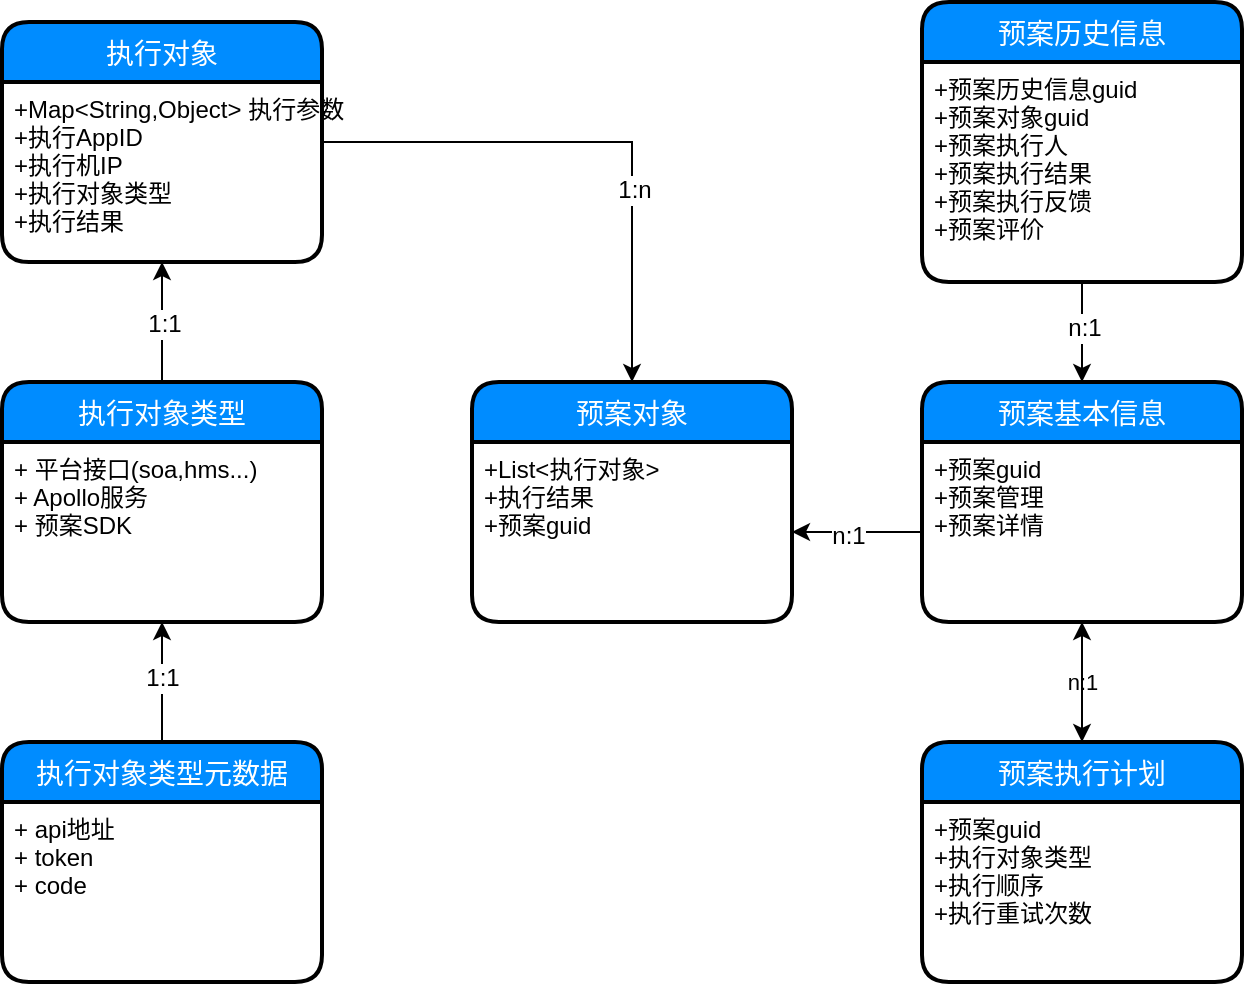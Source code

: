 <mxfile version="12.2.3" type="github" pages="1">
  <diagram id="NSbflitY-tYtNRr4l-NA" name="第 1 页">
    <mxGraphModel dx="1426" dy="691" grid="1" gridSize="10" guides="1" tooltips="1" connect="1" arrows="1" fold="1" page="1" pageScale="1" pageWidth="827" pageHeight="1169" math="0" shadow="0">
      <root>
        <mxCell id="0"/>
        <mxCell id="1" parent="0"/>
        <mxCell id="ZIxkbeb41OaZMTuJT8WW-12" style="edgeStyle=orthogonalEdgeStyle;rounded=0;orthogonalLoop=1;jettySize=auto;html=1;entryX=0.5;entryY=1;entryDx=0;entryDy=0;" parent="1" source="ZIxkbeb41OaZMTuJT8WW-1" target="ZIxkbeb41OaZMTuJT8WW-8" edge="1">
          <mxGeometry relative="1" as="geometry"/>
        </mxCell>
        <mxCell id="BQRRGRBqOkvHuoVR6yDj-5" value="1:1" style="text;html=1;resizable=0;points=[];align=center;verticalAlign=middle;labelBackgroundColor=#ffffff;" vertex="1" connectable="0" parent="ZIxkbeb41OaZMTuJT8WW-12">
          <mxGeometry x="0.067" relative="1" as="geometry">
            <mxPoint as="offset"/>
          </mxGeometry>
        </mxCell>
        <mxCell id="ZIxkbeb41OaZMTuJT8WW-1" value="执行对象类型元数据" style="swimlane;childLayout=stackLayout;horizontal=1;startSize=30;horizontalStack=0;fillColor=#008cff;fontColor=#FFFFFF;rounded=1;fontSize=14;fontStyle=0;strokeWidth=2;resizeParent=0;resizeLast=1;shadow=0;dashed=0;align=center;" parent="1" vertex="1">
          <mxGeometry x="120" y="480" width="160" height="120" as="geometry"/>
        </mxCell>
        <mxCell id="ZIxkbeb41OaZMTuJT8WW-2" value="+ api地址&#xa;+ token&#xa;+ code" style="align=left;strokeColor=none;fillColor=none;spacingLeft=4;fontSize=12;verticalAlign=top;resizable=0;rotatable=0;part=1;" parent="ZIxkbeb41OaZMTuJT8WW-1" vertex="1">
          <mxGeometry y="30" width="160" height="90" as="geometry"/>
        </mxCell>
        <mxCell id="ZIxkbeb41OaZMTuJT8WW-3" value="预案对象" style="swimlane;childLayout=stackLayout;horizontal=1;startSize=30;horizontalStack=0;fillColor=#008cff;fontColor=#FFFFFF;rounded=1;fontSize=14;fontStyle=0;strokeWidth=2;resizeParent=0;resizeLast=1;shadow=0;dashed=0;align=center;" parent="1" vertex="1">
          <mxGeometry x="355" y="300" width="160" height="120" as="geometry"/>
        </mxCell>
        <mxCell id="ZIxkbeb41OaZMTuJT8WW-4" value="+List&lt;执行对象&gt;&#xa;+执行结果&#xa;+预案guid&#xa;" style="align=left;strokeColor=none;fillColor=none;spacingLeft=4;fontSize=12;verticalAlign=top;resizable=0;rotatable=0;part=1;" parent="ZIxkbeb41OaZMTuJT8WW-3" vertex="1">
          <mxGeometry y="30" width="160" height="90" as="geometry"/>
        </mxCell>
        <mxCell id="ZIxkbeb41OaZMTuJT8WW-11" style="edgeStyle=orthogonalEdgeStyle;rounded=0;orthogonalLoop=1;jettySize=auto;html=1;entryX=0.5;entryY=0;entryDx=0;entryDy=0;" parent="1" source="ZIxkbeb41OaZMTuJT8WW-5" target="ZIxkbeb41OaZMTuJT8WW-3" edge="1">
          <mxGeometry relative="1" as="geometry"/>
        </mxCell>
        <mxCell id="BQRRGRBqOkvHuoVR6yDj-4" value="1:n" style="text;html=1;resizable=0;points=[];align=center;verticalAlign=middle;labelBackgroundColor=#ffffff;" vertex="1" connectable="0" parent="ZIxkbeb41OaZMTuJT8WW-11">
          <mxGeometry x="0.303" y="1" relative="1" as="geometry">
            <mxPoint as="offset"/>
          </mxGeometry>
        </mxCell>
        <mxCell id="ZIxkbeb41OaZMTuJT8WW-5" value="执行对象" style="swimlane;childLayout=stackLayout;horizontal=1;startSize=30;horizontalStack=0;fillColor=#008cff;fontColor=#FFFFFF;rounded=1;fontSize=14;fontStyle=0;strokeWidth=2;resizeParent=0;resizeLast=1;shadow=0;dashed=0;align=center;" parent="1" vertex="1">
          <mxGeometry x="120" y="120" width="160" height="120" as="geometry"/>
        </mxCell>
        <mxCell id="ZIxkbeb41OaZMTuJT8WW-6" value="+Map&lt;String,Object&gt; 执行参数&#xa;+执行AppID&#xa;+执行机IP&#xa;+执行对象类型&#xa;+执行结果" style="align=left;strokeColor=none;fillColor=none;spacingLeft=4;fontSize=12;verticalAlign=top;resizable=0;rotatable=0;part=1;" parent="ZIxkbeb41OaZMTuJT8WW-5" vertex="1">
          <mxGeometry y="30" width="160" height="90" as="geometry"/>
        </mxCell>
        <mxCell id="ZIxkbeb41OaZMTuJT8WW-7" value="执行对象类型" style="swimlane;childLayout=stackLayout;horizontal=1;startSize=30;horizontalStack=0;fillColor=#008cff;fontColor=#FFFFFF;rounded=1;fontSize=14;fontStyle=0;strokeWidth=2;resizeParent=0;resizeLast=1;shadow=0;dashed=0;align=center;" parent="1" vertex="1">
          <mxGeometry x="120" y="300" width="160" height="120" as="geometry"/>
        </mxCell>
        <mxCell id="ZIxkbeb41OaZMTuJT8WW-8" value="+ 平台接口(soa,hms...)&#xa;+ Apollo服务&#xa;+ 预案SDK&#xa;" style="align=left;strokeColor=none;fillColor=none;spacingLeft=4;fontSize=12;verticalAlign=top;resizable=0;rotatable=0;part=1;" parent="ZIxkbeb41OaZMTuJT8WW-7" vertex="1">
          <mxGeometry y="30" width="160" height="90" as="geometry"/>
        </mxCell>
        <mxCell id="ZIxkbeb41OaZMTuJT8WW-10" style="edgeStyle=orthogonalEdgeStyle;rounded=0;orthogonalLoop=1;jettySize=auto;html=1;exitX=0.5;exitY=0;exitDx=0;exitDy=0;entryX=0.5;entryY=1;entryDx=0;entryDy=0;" parent="1" source="ZIxkbeb41OaZMTuJT8WW-7" target="ZIxkbeb41OaZMTuJT8WW-6" edge="1">
          <mxGeometry relative="1" as="geometry"/>
        </mxCell>
        <mxCell id="BQRRGRBqOkvHuoVR6yDj-3" value="1:1" style="text;html=1;resizable=0;points=[];align=center;verticalAlign=middle;labelBackgroundColor=#ffffff;" vertex="1" connectable="0" parent="ZIxkbeb41OaZMTuJT8WW-10">
          <mxGeometry x="-0.035" y="-1" relative="1" as="geometry">
            <mxPoint as="offset"/>
          </mxGeometry>
        </mxCell>
        <mxCell id="BQRRGRBqOkvHuoVR6yDj-24" value="n:1" style="edgeStyle=orthogonalEdgeStyle;rounded=0;orthogonalLoop=1;jettySize=auto;html=1;" edge="1" parent="1" source="BQRRGRBqOkvHuoVR6yDj-8" target="BQRRGRBqOkvHuoVR6yDj-21">
          <mxGeometry relative="1" as="geometry"/>
        </mxCell>
        <mxCell id="BQRRGRBqOkvHuoVR6yDj-8" value="预案基本信息" style="swimlane;childLayout=stackLayout;horizontal=1;startSize=30;horizontalStack=0;fillColor=#008cff;fontColor=#FFFFFF;rounded=1;fontSize=14;fontStyle=0;strokeWidth=2;resizeParent=0;resizeLast=1;shadow=0;dashed=0;align=center;" vertex="1" parent="1">
          <mxGeometry x="580" y="300" width="160" height="120" as="geometry"/>
        </mxCell>
        <mxCell id="BQRRGRBqOkvHuoVR6yDj-9" value="+预案guid&#xa;+预案管理&#xa;+预案详情&#xa;&#xa;" style="align=left;strokeColor=none;fillColor=none;spacingLeft=4;fontSize=12;verticalAlign=top;resizable=0;rotatable=0;part=1;" vertex="1" parent="BQRRGRBqOkvHuoVR6yDj-8">
          <mxGeometry y="30" width="160" height="90" as="geometry"/>
        </mxCell>
        <mxCell id="BQRRGRBqOkvHuoVR6yDj-19" style="edgeStyle=orthogonalEdgeStyle;rounded=0;orthogonalLoop=1;jettySize=auto;html=1;exitX=0.5;exitY=1;exitDx=0;exitDy=0;entryX=0.5;entryY=0;entryDx=0;entryDy=0;" edge="1" parent="1" source="BQRRGRBqOkvHuoVR6yDj-13" target="BQRRGRBqOkvHuoVR6yDj-8">
          <mxGeometry relative="1" as="geometry"/>
        </mxCell>
        <mxCell id="BQRRGRBqOkvHuoVR6yDj-20" value="n:1" style="text;html=1;resizable=0;points=[];align=center;verticalAlign=middle;labelBackgroundColor=#ffffff;" vertex="1" connectable="0" parent="BQRRGRBqOkvHuoVR6yDj-19">
          <mxGeometry x="-0.1" y="1" relative="1" as="geometry">
            <mxPoint as="offset"/>
          </mxGeometry>
        </mxCell>
        <mxCell id="BQRRGRBqOkvHuoVR6yDj-12" value="预案历史信息" style="swimlane;childLayout=stackLayout;horizontal=1;startSize=30;horizontalStack=0;fillColor=#008cff;fontColor=#FFFFFF;rounded=1;fontSize=14;fontStyle=0;strokeWidth=2;resizeParent=0;resizeLast=1;shadow=0;dashed=0;align=center;" vertex="1" parent="1">
          <mxGeometry x="580" y="110" width="160" height="140" as="geometry"/>
        </mxCell>
        <mxCell id="BQRRGRBqOkvHuoVR6yDj-13" value="+预案历史信息guid&#xa;+预案对象guid&#xa;+预案执行人&#xa;+预案执行结果&#xa;+预案执行反馈&#xa;+预案评价&#xa;&#xa;" style="align=left;strokeColor=none;fillColor=none;spacingLeft=4;fontSize=12;verticalAlign=top;resizable=0;rotatable=0;part=1;" vertex="1" parent="BQRRGRBqOkvHuoVR6yDj-12">
          <mxGeometry y="30" width="160" height="110" as="geometry"/>
        </mxCell>
        <mxCell id="BQRRGRBqOkvHuoVR6yDj-17" style="edgeStyle=orthogonalEdgeStyle;rounded=0;orthogonalLoop=1;jettySize=auto;html=1;entryX=1;entryY=0.5;entryDx=0;entryDy=0;" edge="1" parent="1" source="BQRRGRBqOkvHuoVR6yDj-9" target="ZIxkbeb41OaZMTuJT8WW-4">
          <mxGeometry relative="1" as="geometry"/>
        </mxCell>
        <mxCell id="BQRRGRBqOkvHuoVR6yDj-18" value="n:1" style="text;html=1;resizable=0;points=[];align=center;verticalAlign=middle;labelBackgroundColor=#ffffff;" vertex="1" connectable="0" parent="BQRRGRBqOkvHuoVR6yDj-17">
          <mxGeometry x="0.154" y="2" relative="1" as="geometry">
            <mxPoint as="offset"/>
          </mxGeometry>
        </mxCell>
        <mxCell id="BQRRGRBqOkvHuoVR6yDj-23" style="edgeStyle=orthogonalEdgeStyle;rounded=0;orthogonalLoop=1;jettySize=auto;html=1;exitX=0.5;exitY=0;exitDx=0;exitDy=0;entryX=0.5;entryY=1;entryDx=0;entryDy=0;" edge="1" parent="1" source="BQRRGRBqOkvHuoVR6yDj-21" target="BQRRGRBqOkvHuoVR6yDj-9">
          <mxGeometry relative="1" as="geometry"/>
        </mxCell>
        <mxCell id="BQRRGRBqOkvHuoVR6yDj-21" value="预案执行计划" style="swimlane;childLayout=stackLayout;horizontal=1;startSize=30;horizontalStack=0;fillColor=#008cff;fontColor=#FFFFFF;rounded=1;fontSize=14;fontStyle=0;strokeWidth=2;resizeParent=0;resizeLast=1;shadow=0;dashed=0;align=center;" vertex="1" parent="1">
          <mxGeometry x="580" y="480" width="160" height="120" as="geometry"/>
        </mxCell>
        <mxCell id="BQRRGRBqOkvHuoVR6yDj-22" value="+预案guid&#xa;+执行对象类型&#xa;+执行顺序&#xa;+执行重试次数&#xa;&#xa;" style="align=left;strokeColor=none;fillColor=none;spacingLeft=4;fontSize=12;verticalAlign=top;resizable=0;rotatable=0;part=1;" vertex="1" parent="BQRRGRBqOkvHuoVR6yDj-21">
          <mxGeometry y="30" width="160" height="90" as="geometry"/>
        </mxCell>
      </root>
    </mxGraphModel>
  </diagram>
</mxfile>
